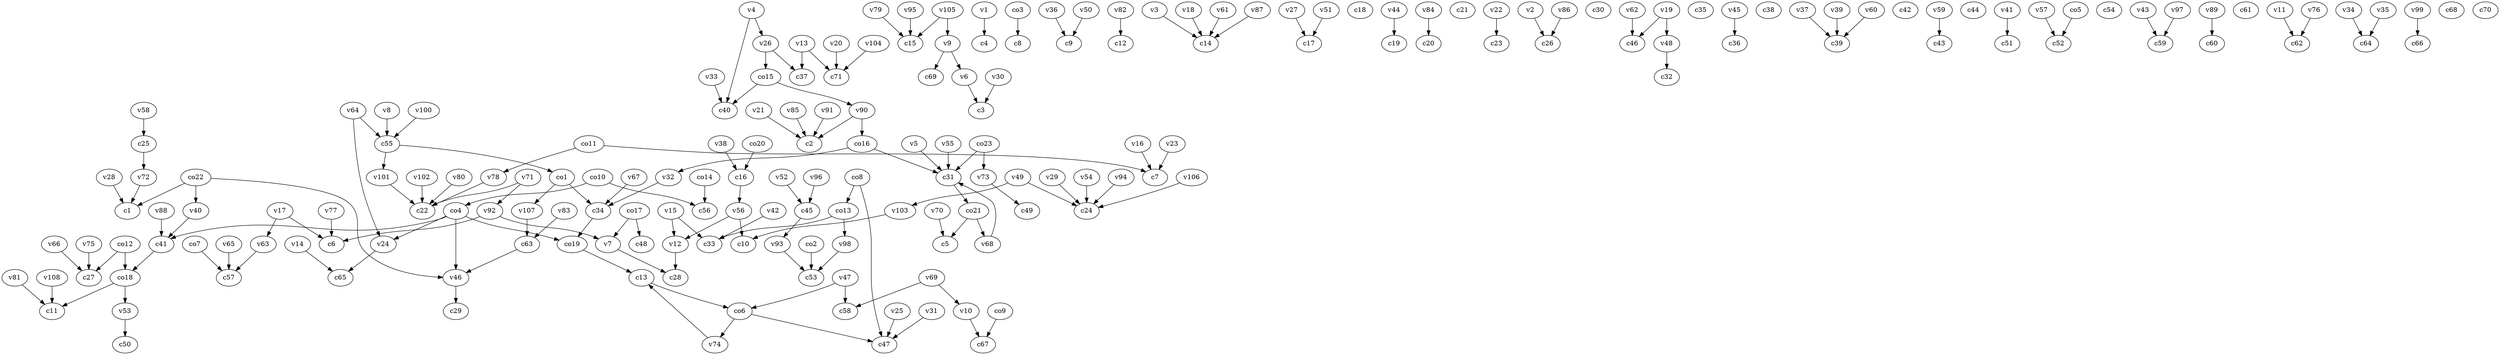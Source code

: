 strict digraph  {
c1;
c2;
c3;
c4;
c5;
c6;
c7;
c8;
c9;
c10;
c11;
c12;
c13;
c14;
c15;
c16;
c17;
c18;
c19;
c20;
c21;
c22;
c23;
c24;
c25;
c26;
c27;
c28;
c29;
c30;
c31;
c32;
c33;
c34;
c35;
c36;
c37;
c38;
c39;
c40;
c41;
c42;
c43;
c44;
c45;
c46;
c47;
c48;
c49;
c50;
c51;
c52;
c53;
c54;
c55;
c56;
c57;
c58;
c59;
c60;
c61;
c62;
c63;
c64;
c65;
c66;
c67;
c68;
c69;
c70;
c71;
v1;
v2;
v3;
v4;
v5;
v6;
v7;
v8;
v9;
v10;
v11;
v12;
v13;
v14;
v15;
v16;
v17;
v18;
v19;
v20;
v21;
v22;
v23;
v24;
v25;
v26;
v27;
v28;
v29;
v30;
v31;
v32;
v33;
v34;
v35;
v36;
v37;
v38;
v39;
v40;
v41;
v42;
v43;
v44;
v45;
v46;
v47;
v48;
v49;
v50;
v51;
v52;
v53;
v54;
v55;
v56;
v57;
v58;
v59;
v60;
v61;
v62;
v63;
v64;
v65;
v66;
v67;
v68;
v69;
v70;
v71;
v72;
v73;
v74;
v75;
v76;
v77;
v78;
v79;
v80;
v81;
v82;
v83;
v84;
v85;
v86;
v87;
v88;
v89;
v90;
v91;
v92;
v93;
v94;
v95;
v96;
v97;
v98;
v99;
v100;
v101;
v102;
v103;
v104;
v105;
v106;
v107;
v108;
co1;
co2;
co3;
co4;
co5;
co6;
co7;
co8;
co9;
co10;
co11;
co12;
co13;
co14;
co15;
co16;
co17;
co18;
co19;
co20;
co21;
co22;
co23;
c13 -> co6  [weight=1];
c16 -> v56  [weight=1];
c25 -> v72  [weight=1];
c31 -> co21  [weight=1];
c34 -> co19  [weight=1];
c41 -> co18  [weight=1];
c45 -> v93  [weight=1];
c55 -> v101  [weight=1];
c55 -> co1  [weight=1];
c63 -> v46  [weight=1];
v1 -> c4  [weight=1];
v2 -> c26  [weight=1];
v3 -> c14  [weight=1];
v4 -> c40  [weight=1];
v4 -> v26  [weight=1];
v5 -> c31  [weight=1];
v6 -> c3  [weight=1];
v7 -> c28  [weight=1];
v8 -> c55  [weight=1];
v9 -> c69  [weight=1];
v9 -> v6  [weight=1];
v10 -> c67  [weight=1];
v11 -> c62  [weight=1];
v12 -> c28  [weight=1];
v13 -> c37  [weight=1];
v13 -> c71  [weight=1];
v14 -> c65  [weight=1];
v15 -> c33  [weight=1];
v15 -> v12  [weight=1];
v16 -> c7  [weight=1];
v17 -> c6  [weight=1];
v17 -> v63  [weight=1];
v18 -> c14  [weight=1];
v19 -> c46  [weight=1];
v19 -> v48  [weight=1];
v20 -> c71  [weight=1];
v21 -> c2  [weight=1];
v22 -> c23  [weight=1];
v23 -> c7  [weight=1];
v24 -> c65  [weight=1];
v25 -> c47  [weight=1];
v26 -> c37  [weight=1];
v26 -> co15  [weight=1];
v27 -> c17  [weight=1];
v28 -> c1  [weight=1];
v29 -> c24  [weight=1];
v30 -> c3  [weight=1];
v31 -> c47  [weight=1];
v32 -> c34  [weight=1];
v33 -> c40  [weight=1];
v34 -> c64  [weight=1];
v35 -> c64  [weight=1];
v36 -> c9  [weight=1];
v37 -> c39  [weight=1];
v38 -> c16  [weight=1];
v39 -> c39  [weight=1];
v40 -> c41  [weight=1];
v41 -> c51  [weight=1];
v42 -> c33  [weight=1];
v43 -> c59  [weight=1];
v44 -> c19  [weight=1];
v45 -> c36  [weight=1];
v46 -> c29  [weight=1];
v47 -> c58  [weight=1];
v47 -> co6  [weight=1];
v48 -> c32  [weight=1];
v49 -> c24  [weight=1];
v49 -> v103  [weight=1];
v50 -> c9  [weight=1];
v51 -> c17  [weight=1];
v52 -> c45  [weight=1];
v53 -> c50  [weight=1];
v54 -> c24  [weight=1];
v55 -> c31  [weight=1];
v56 -> c10  [weight=1];
v56 -> v12  [weight=1];
v57 -> c52  [weight=1];
v58 -> c25  [weight=1];
v59 -> c43  [weight=1];
v60 -> c39  [weight=1];
v61 -> c14  [weight=1];
v62 -> c46  [weight=1];
v63 -> c57  [weight=1];
v64 -> c55  [weight=1];
v64 -> v24  [weight=1];
v65 -> c57  [weight=1];
v66 -> c27  [weight=1];
v67 -> c34  [weight=1];
v68 -> c31  [weight=1];
v69 -> c58  [weight=1];
v69 -> v10  [weight=1];
v70 -> c5  [weight=1];
v71 -> c22  [weight=1];
v71 -> v92  [weight=1];
v72 -> c1  [weight=1];
v73 -> c49  [weight=1];
v74 -> c13  [weight=1];
v75 -> c27  [weight=1];
v76 -> c62  [weight=1];
v77 -> c6  [weight=1];
v78 -> c22  [weight=1];
v79 -> c15  [weight=1];
v80 -> c22  [weight=1];
v81 -> c11  [weight=1];
v82 -> c12  [weight=1];
v83 -> c63  [weight=1];
v84 -> c20  [weight=1];
v85 -> c2  [weight=1];
v86 -> c26  [weight=1];
v87 -> c14  [weight=1];
v88 -> c41  [weight=1];
v89 -> c60  [weight=1];
v90 -> c2  [weight=1];
v90 -> co16  [weight=1];
v91 -> c2  [weight=1];
v92 -> c6  [weight=1];
v92 -> v7  [weight=1];
v93 -> c53  [weight=1];
v94 -> c24  [weight=1];
v95 -> c15  [weight=1];
v96 -> c45  [weight=1];
v97 -> c59  [weight=1];
v98 -> c53  [weight=1];
v99 -> c66  [weight=1];
v100 -> c55  [weight=1];
v101 -> c22  [weight=1];
v102 -> c22  [weight=1];
v103 -> c10  [weight=1];
v104 -> c71  [weight=1];
v105 -> c15  [weight=1];
v105 -> v9  [weight=1];
v106 -> c24  [weight=1];
v107 -> c63  [weight=1];
v108 -> c11  [weight=1];
co1 -> c34  [weight=1];
co1 -> v107  [weight=1];
co2 -> c53  [weight=1];
co3 -> c8  [weight=1];
co4 -> c41  [weight=1];
co4 -> co19  [weight=1];
co4 -> v46  [weight=1];
co4 -> v24  [weight=1];
co5 -> c52  [weight=1];
co6 -> c47  [weight=1];
co6 -> v74  [weight=1];
co7 -> c57  [weight=1];
co8 -> c47  [weight=1];
co8 -> co13  [weight=1];
co9 -> c67  [weight=1];
co10 -> c56  [weight=1];
co10 -> co4  [weight=1];
co11 -> c7  [weight=1];
co11 -> v78  [weight=1];
co12 -> c27  [weight=1];
co12 -> co18  [weight=1];
co13 -> c33  [weight=1];
co13 -> v98  [weight=1];
co14 -> c56  [weight=1];
co15 -> c40  [weight=1];
co15 -> v90  [weight=1];
co16 -> c31  [weight=1];
co16 -> v32  [weight=1];
co17 -> c48  [weight=1];
co17 -> v7  [weight=1];
co18 -> c11  [weight=1];
co18 -> v53  [weight=1];
co19 -> c13  [weight=1];
co20 -> c16  [weight=1];
co21 -> c5  [weight=1];
co21 -> v68  [weight=1];
co22 -> c1  [weight=1];
co22 -> v46  [weight=1];
co22 -> v40  [weight=1];
co23 -> c31  [weight=1];
co23 -> v73  [weight=1];
}
